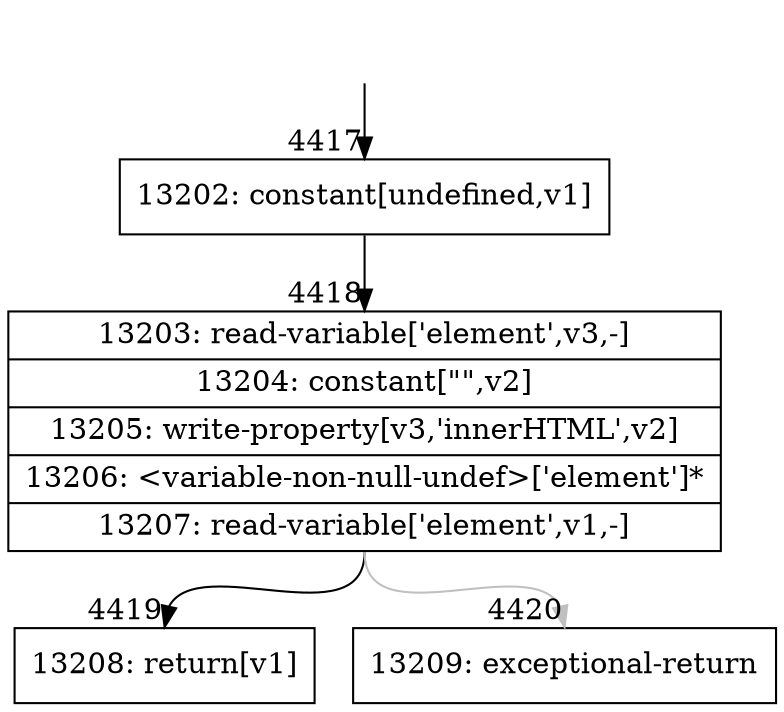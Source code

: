 digraph {
rankdir="TD"
BB_entry322[shape=none,label=""];
BB_entry322 -> BB4417 [tailport=s, headport=n, headlabel="    4417"]
BB4417 [shape=record label="{13202: constant[undefined,v1]}" ] 
BB4417 -> BB4418 [tailport=s, headport=n, headlabel="      4418"]
BB4418 [shape=record label="{13203: read-variable['element',v3,-]|13204: constant[\"\",v2]|13205: write-property[v3,'innerHTML',v2]|13206: \<variable-non-null-undef\>['element']*|13207: read-variable['element',v1,-]}" ] 
BB4418 -> BB4419 [tailport=s, headport=n, headlabel="      4419"]
BB4418 -> BB4420 [tailport=s, headport=n, color=gray, headlabel="      4420"]
BB4419 [shape=record label="{13208: return[v1]}" ] 
BB4420 [shape=record label="{13209: exceptional-return}" ] 
//#$~ 6183
}
